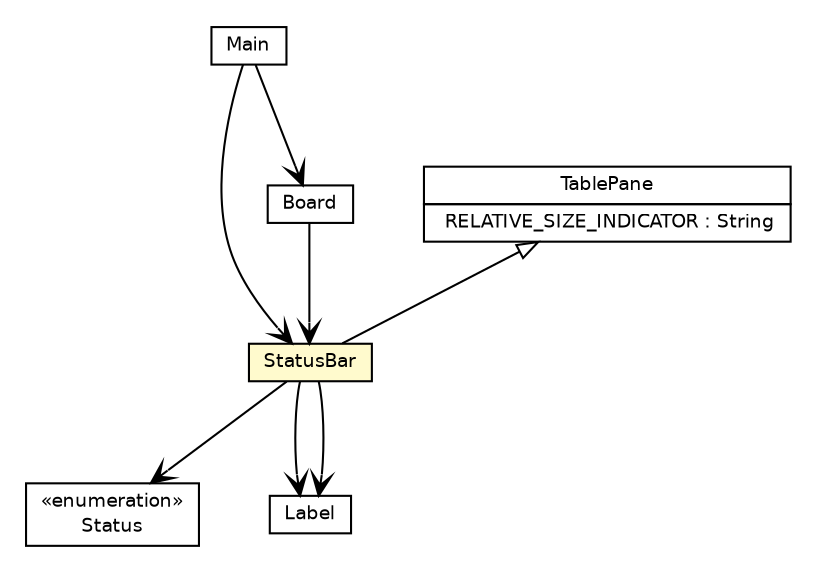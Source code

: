 #!/usr/local/bin/dot
#
# Class diagram 
# Generated by UmlGraph version 4.6 (http://www.spinellis.gr/sw/umlgraph)
#

digraph G {
	edge [fontname="Helvetica",fontsize=10,labelfontname="Helvetica",labelfontsize=10];
	node [fontname="Helvetica",fontsize=10,shape=plaintext];
	// com.googlecode.npuzzle.npuzzleui.Main
	c1248 [label=<<table border="0" cellborder="1" cellspacing="0" cellpadding="2" port="p" href="./Main.html">
		<tr><td><table border="0" cellspacing="0" cellpadding="1">
			<tr><td> Main </td></tr>
		</table></td></tr>
		</table>>, fontname="Helvetica", fontcolor="black", fontsize=9.0];
	// com.googlecode.npuzzle.npuzzleui.StatusBar
	c1250 [label=<<table border="0" cellborder="1" cellspacing="0" cellpadding="2" port="p" bgcolor="lemonChiffon" href="./StatusBar.html">
		<tr><td><table border="0" cellspacing="0" cellpadding="1">
			<tr><td> StatusBar </td></tr>
		</table></td></tr>
		</table>>, fontname="Helvetica", fontcolor="black", fontsize=9.0];
	// com.googlecode.npuzzle.npuzzleui.StatusBar.Status
	c1251 [label=<<table border="0" cellborder="1" cellspacing="0" cellpadding="2" port="p" href="./StatusBar.Status.html">
		<tr><td><table border="0" cellspacing="0" cellpadding="1">
			<tr><td> &laquo;enumeration&raquo; </td></tr>
			<tr><td> Status </td></tr>
		</table></td></tr>
		</table>>, fontname="Helvetica", fontcolor="black", fontsize=9.0];
	// com.googlecode.npuzzle.npuzzleui.Board
	c1253 [label=<<table border="0" cellborder="1" cellspacing="0" cellpadding="2" port="p" href="./Board.html">
		<tr><td><table border="0" cellspacing="0" cellpadding="1">
			<tr><td> Board </td></tr>
		</table></td></tr>
		</table>>, fontname="Helvetica", fontcolor="black", fontsize=9.0];
	//com.googlecode.npuzzle.npuzzleui.StatusBar extends org.apache.pivot.wtk.TablePane
	c1254:p -> c1250:p [dir=back,arrowtail=empty];
	// com.googlecode.npuzzle.npuzzleui.Main NAVASSOC com.googlecode.npuzzle.npuzzleui.StatusBar
	c1248:p -> c1250:p [taillabel="", label="", headlabel="", fontname="Helvetica", fontcolor="black", fontsize=10.0, color="black", arrowhead=open];
	// com.googlecode.npuzzle.npuzzleui.Main NAVASSOC com.googlecode.npuzzle.npuzzleui.Board
	c1248:p -> c1253:p [taillabel="", label="", headlabel="", fontname="Helvetica", fontcolor="black", fontsize=10.0, color="black", arrowhead=open];
	// com.googlecode.npuzzle.npuzzleui.StatusBar NAVASSOC org.apache.pivot.wtk.Label
	c1250:p -> c1255:p [taillabel="", label="", headlabel="", fontname="Helvetica", fontcolor="black", fontsize=10.0, color="black", arrowhead=open];
	// com.googlecode.npuzzle.npuzzleui.StatusBar NAVASSOC org.apache.pivot.wtk.Label
	c1250:p -> c1255:p [taillabel="", label="", headlabel="", fontname="Helvetica", fontcolor="black", fontsize=10.0, color="black", arrowhead=open];
	// com.googlecode.npuzzle.npuzzleui.StatusBar NAVASSOC com.googlecode.npuzzle.npuzzleui.StatusBar.Status
	c1250:p -> c1251:p [taillabel="", label="", headlabel="", fontname="Helvetica", fontcolor="black", fontsize=10.0, color="black", arrowhead=open];
	// com.googlecode.npuzzle.npuzzleui.Board NAVASSOC com.googlecode.npuzzle.npuzzleui.StatusBar
	c1253:p -> c1250:p [taillabel="", label="", headlabel="", fontname="Helvetica", fontcolor="black", fontsize=10.0, color="black", arrowhead=open];
	// org.apache.pivot.wtk.TablePane
	c1254 [label=<<table border="0" cellborder="1" cellspacing="0" cellpadding="2" port="p">
		<tr><td><table border="0" cellspacing="0" cellpadding="1">
			<tr><td> TablePane </td></tr>
		</table></td></tr>
		<tr><td><table border="0" cellspacing="0" cellpadding="1">
			<tr><td align="left">  RELATIVE_SIZE_INDICATOR : String </td></tr>
		</table></td></tr>
		</table>>, fontname="Helvetica", fontcolor="black", fontsize=9.0];
	// org.apache.pivot.wtk.Label
	c1255 [label=<<table border="0" cellborder="1" cellspacing="0" cellpadding="2" port="p">
		<tr><td><table border="0" cellspacing="0" cellpadding="1">
			<tr><td> Label </td></tr>
		</table></td></tr>
		</table>>, fontname="Helvetica", fontcolor="black", fontsize=9.0];
}

